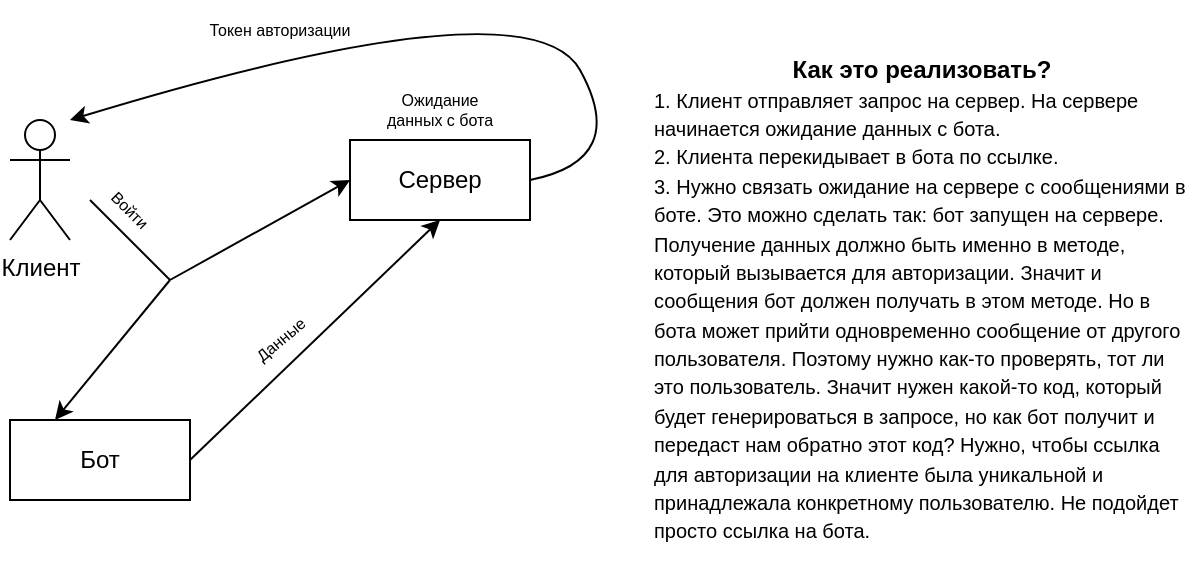 <mxfile version="24.4.4" type="github">
  <diagram name="Страница — 1" id="kcIHpaBXgekZlSxsXSXJ">
    <mxGraphModel dx="733" dy="481" grid="1" gridSize="10" guides="1" tooltips="1" connect="1" arrows="1" fold="1" page="1" pageScale="1" pageWidth="827" pageHeight="1169" math="0" shadow="0">
      <root>
        <mxCell id="0" />
        <mxCell id="1" parent="0" />
        <mxCell id="Q9TgcYcHIw7ZAvSh_TuZ-1" value="Клиент" style="shape=umlActor;verticalLabelPosition=bottom;verticalAlign=top;html=1;outlineConnect=0;" vertex="1" parent="1">
          <mxGeometry x="80" y="130" width="30" height="60" as="geometry" />
        </mxCell>
        <mxCell id="Q9TgcYcHIw7ZAvSh_TuZ-4" value="Сервер" style="rounded=0;whiteSpace=wrap;html=1;" vertex="1" parent="1">
          <mxGeometry x="250" y="140" width="90" height="40" as="geometry" />
        </mxCell>
        <mxCell id="Q9TgcYcHIw7ZAvSh_TuZ-5" value="" style="endArrow=classic;html=1;rounded=0;entryX=0;entryY=0.5;entryDx=0;entryDy=0;" edge="1" parent="1" target="Q9TgcYcHIw7ZAvSh_TuZ-4">
          <mxGeometry width="50" height="50" relative="1" as="geometry">
            <mxPoint x="160" y="210" as="sourcePoint" />
            <mxPoint x="200" y="140" as="targetPoint" />
          </mxGeometry>
        </mxCell>
        <mxCell id="Q9TgcYcHIw7ZAvSh_TuZ-7" value="Войти" style="text;html=1;align=center;verticalAlign=middle;whiteSpace=wrap;rounded=0;rotation=45;fontSize=8;" vertex="1" parent="1">
          <mxGeometry x="110" y="160" width="60" height="30" as="geometry" />
        </mxCell>
        <mxCell id="Q9TgcYcHIw7ZAvSh_TuZ-11" value="Бот" style="rounded=0;whiteSpace=wrap;html=1;" vertex="1" parent="1">
          <mxGeometry x="80" y="280" width="90" height="40" as="geometry" />
        </mxCell>
        <mxCell id="Q9TgcYcHIw7ZAvSh_TuZ-12" value="" style="endArrow=classic;html=1;rounded=0;entryX=0.25;entryY=0;entryDx=0;entryDy=0;" edge="1" parent="1" target="Q9TgcYcHIw7ZAvSh_TuZ-11">
          <mxGeometry width="50" height="50" relative="1" as="geometry">
            <mxPoint x="160" y="210" as="sourcePoint" />
            <mxPoint x="390" y="270" as="targetPoint" />
          </mxGeometry>
        </mxCell>
        <mxCell id="Q9TgcYcHIw7ZAvSh_TuZ-14" value="" style="endArrow=classic;html=1;rounded=0;entryX=0.5;entryY=1;entryDx=0;entryDy=0;exitX=1;exitY=0.5;exitDx=0;exitDy=0;" edge="1" parent="1" source="Q9TgcYcHIw7ZAvSh_TuZ-11" target="Q9TgcYcHIw7ZAvSh_TuZ-4">
          <mxGeometry width="50" height="50" relative="1" as="geometry">
            <mxPoint x="230" y="310" as="sourcePoint" />
            <mxPoint x="220" y="260" as="targetPoint" />
          </mxGeometry>
        </mxCell>
        <mxCell id="Q9TgcYcHIw7ZAvSh_TuZ-15" value="Данные" style="text;html=1;align=center;verticalAlign=middle;whiteSpace=wrap;rounded=0;fontSize=8;rotation=-40;" vertex="1" parent="1">
          <mxGeometry x="192.5" y="230" width="45" height="20" as="geometry" />
        </mxCell>
        <mxCell id="Q9TgcYcHIw7ZAvSh_TuZ-16" value="Ожидание данных с бота" style="text;html=1;align=center;verticalAlign=middle;whiteSpace=wrap;rounded=0;fontSize=8;" vertex="1" parent="1">
          <mxGeometry x="260" y="110" width="70" height="30" as="geometry" />
        </mxCell>
        <mxCell id="Q9TgcYcHIw7ZAvSh_TuZ-17" value="" style="curved=1;endArrow=classic;html=1;rounded=0;" edge="1" parent="1">
          <mxGeometry width="50" height="50" relative="1" as="geometry">
            <mxPoint x="340" y="160" as="sourcePoint" />
            <mxPoint x="110" y="130" as="targetPoint" />
            <Array as="points">
              <mxPoint x="390" y="150" />
              <mxPoint x="340" y="60" />
            </Array>
          </mxGeometry>
        </mxCell>
        <mxCell id="Q9TgcYcHIw7ZAvSh_TuZ-18" value="Токен авторизации" style="text;html=1;align=center;verticalAlign=middle;whiteSpace=wrap;rounded=0;fontSize=8;" vertex="1" parent="1">
          <mxGeometry x="140" y="70" width="150" height="30" as="geometry" />
        </mxCell>
        <mxCell id="Q9TgcYcHIw7ZAvSh_TuZ-19" value="" style="endArrow=none;html=1;rounded=0;" edge="1" parent="1">
          <mxGeometry width="50" height="50" relative="1" as="geometry">
            <mxPoint x="160" y="210" as="sourcePoint" />
            <mxPoint x="120" y="170" as="targetPoint" />
          </mxGeometry>
        </mxCell>
        <mxCell id="Q9TgcYcHIw7ZAvSh_TuZ-20" value="&lt;div style=&quot;text-align: center;&quot;&gt;&lt;b style=&quot;background-color: initial;&quot;&gt;Как это реализовать?&lt;/b&gt;&lt;/div&gt;&lt;div&gt;&lt;span style=&quot;font-size: 10px; background-color: initial;&quot;&gt;1. Клиент отправляет запрос на сервер. На сервере начинается ожидание данных с бота.&lt;/span&gt;&lt;/div&gt;&lt;div&gt;&lt;span style=&quot;font-size: 10px; background-color: initial;&quot;&gt;2. Клиента перекидывает в бота по ссылке.&lt;/span&gt;&lt;/div&gt;&lt;div&gt;&lt;span style=&quot;font-size: 10px; background-color: initial;&quot;&gt;3. Нужно связать ожидание на сервере с сообщениями в боте. Это можно сделать так: бот запущен на сервере. Получение данных должно быть именно в методе, который вызывается для авторизации. Значит и сообщения бот должен получать в этом методе. Но в бота может прийти одновременно сообщение от другого пользователя. Поэтому нужно как-то проверять, тот ли это пользователь. Значит нужен какой-то код, который будет генерироваться в запросе, но как бот получит и передаст нам обратно этот код? Нужно, чтобы ссылка для авторизации на клиенте была уникальной и принадлежала конкретному пользователю. Не подойдет просто ссылка на бота.&lt;/span&gt;&lt;/div&gt;" style="text;html=1;align=left;verticalAlign=middle;whiteSpace=wrap;rounded=0;fontSize=12;" vertex="1" parent="1">
          <mxGeometry x="400" y="90" width="270" height="260" as="geometry" />
        </mxCell>
      </root>
    </mxGraphModel>
  </diagram>
</mxfile>
